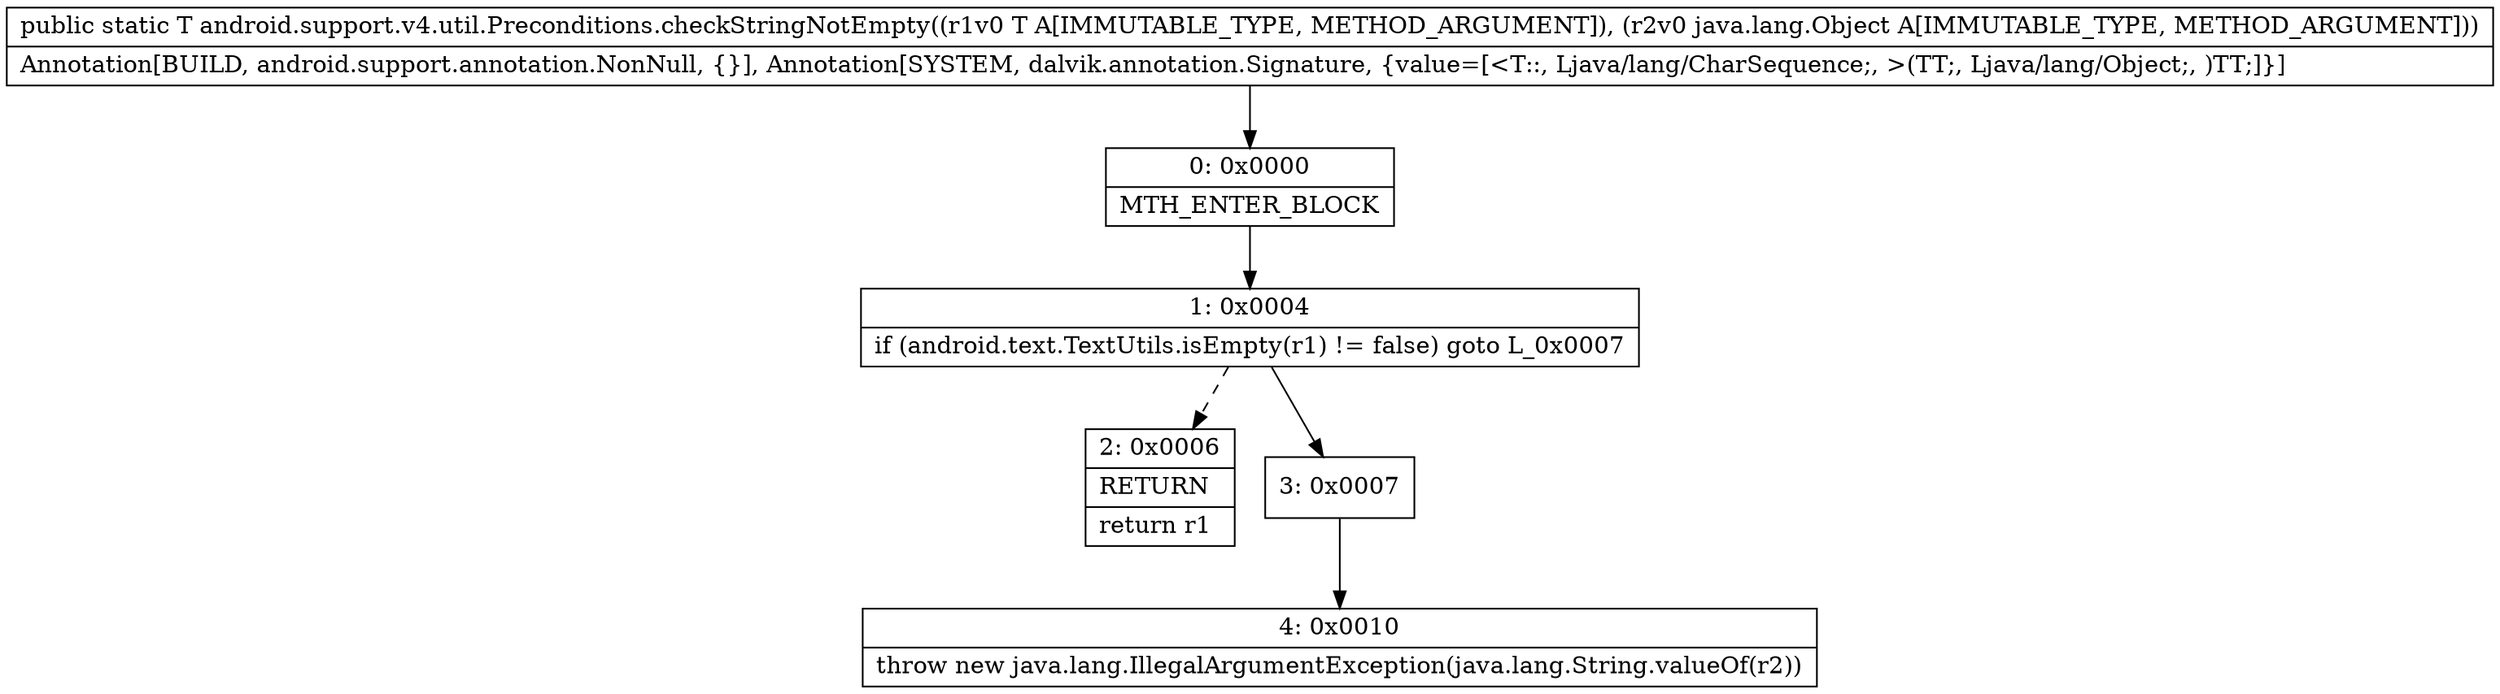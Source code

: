digraph "CFG forandroid.support.v4.util.Preconditions.checkStringNotEmpty(Ljava\/lang\/CharSequence;Ljava\/lang\/Object;)Ljava\/lang\/CharSequence;" {
Node_0 [shape=record,label="{0\:\ 0x0000|MTH_ENTER_BLOCK\l}"];
Node_1 [shape=record,label="{1\:\ 0x0004|if (android.text.TextUtils.isEmpty(r1) != false) goto L_0x0007\l}"];
Node_2 [shape=record,label="{2\:\ 0x0006|RETURN\l|return r1\l}"];
Node_3 [shape=record,label="{3\:\ 0x0007}"];
Node_4 [shape=record,label="{4\:\ 0x0010|throw new java.lang.IllegalArgumentException(java.lang.String.valueOf(r2))\l}"];
MethodNode[shape=record,label="{public static T android.support.v4.util.Preconditions.checkStringNotEmpty((r1v0 T A[IMMUTABLE_TYPE, METHOD_ARGUMENT]), (r2v0 java.lang.Object A[IMMUTABLE_TYPE, METHOD_ARGUMENT]))  | Annotation[BUILD, android.support.annotation.NonNull, \{\}], Annotation[SYSTEM, dalvik.annotation.Signature, \{value=[\<T::, Ljava\/lang\/CharSequence;, \>(TT;, Ljava\/lang\/Object;, )TT;]\}]\l}"];
MethodNode -> Node_0;
Node_0 -> Node_1;
Node_1 -> Node_2[style=dashed];
Node_1 -> Node_3;
Node_3 -> Node_4;
}

